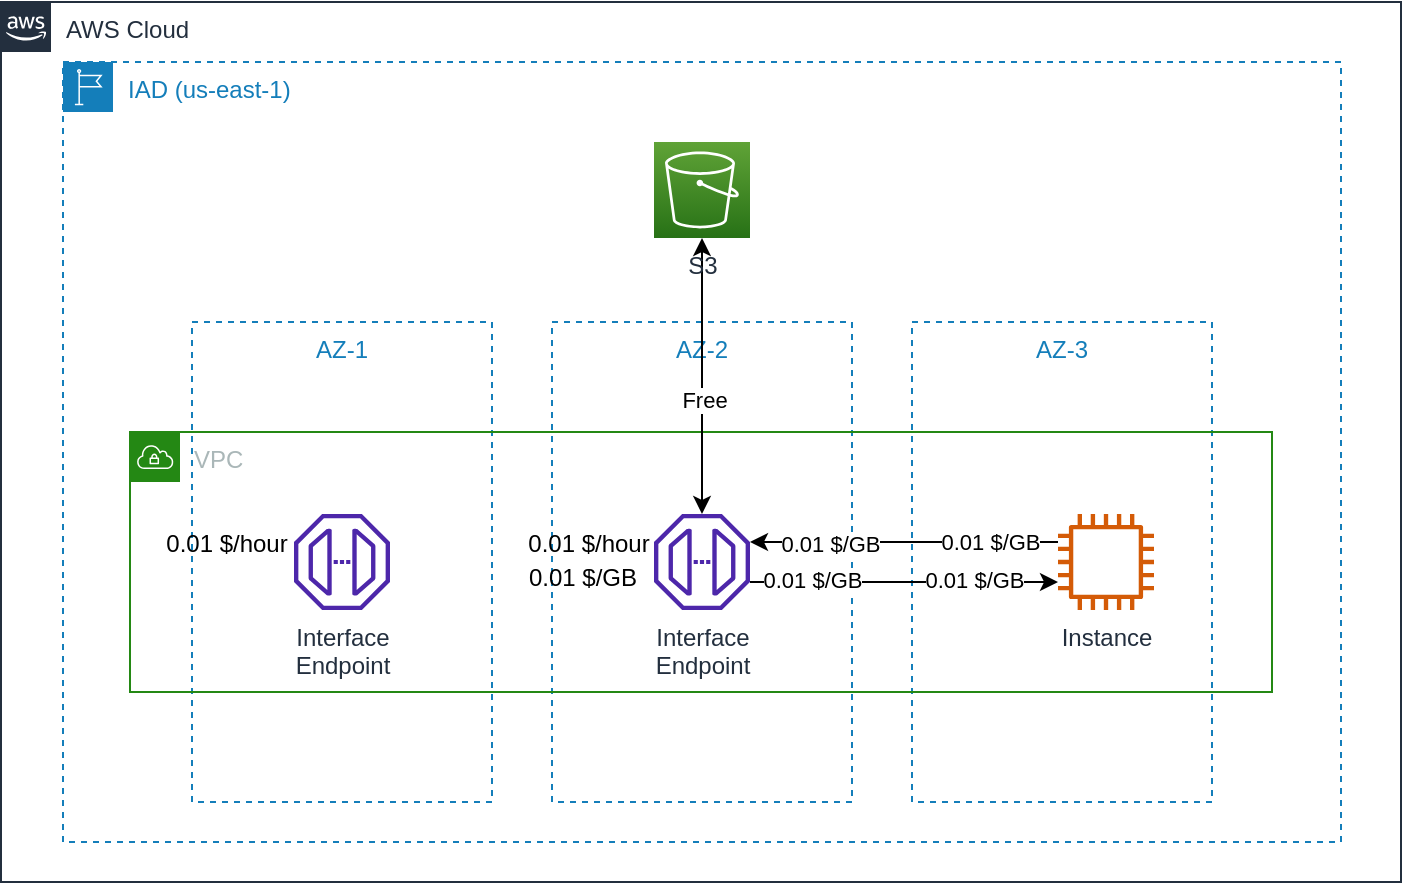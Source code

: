 <mxfile version="16.4.0" type="device"><diagram id="x0iwit3Uh8ERP3VuQOKV" name="第 1 页"><mxGraphModel dx="1106" dy="1003" grid="1" gridSize="10" guides="1" tooltips="1" connect="1" arrows="1" fold="1" page="1" pageScale="1" pageWidth="827" pageHeight="1169" math="0" shadow="0"><root><mxCell id="0"/><mxCell id="1" parent="0"/><mxCell id="rkclnNmVDhMZap2lycTd-14" value="AWS Cloud" style="points=[[0,0],[0.25,0],[0.5,0],[0.75,0],[1,0],[1,0.25],[1,0.5],[1,0.75],[1,1],[0.75,1],[0.5,1],[0.25,1],[0,1],[0,0.75],[0,0.5],[0,0.25]];outlineConnect=0;gradientColor=none;html=1;whiteSpace=wrap;fontSize=12;fontStyle=0;container=1;pointerEvents=0;collapsible=0;recursiveResize=0;shape=mxgraph.aws4.group;grIcon=mxgraph.aws4.group_aws_cloud_alt;strokeColor=#232F3E;fillColor=none;verticalAlign=top;align=left;spacingLeft=30;fontColor=#232F3E;dashed=0;" parent="1" vertex="1"><mxGeometry x="44.5" y="70" width="700" height="440" as="geometry"/></mxCell><mxCell id="rkclnNmVDhMZap2lycTd-13" value="IAD (us-east-1)" style="points=[[0,0],[0.25,0],[0.5,0],[0.75,0],[1,0],[1,0.25],[1,0.5],[1,0.75],[1,1],[0.75,1],[0.5,1],[0.25,1],[0,1],[0,0.75],[0,0.5],[0,0.25]];outlineConnect=0;gradientColor=none;html=1;whiteSpace=wrap;fontSize=12;fontStyle=0;container=0;pointerEvents=0;collapsible=0;recursiveResize=0;shape=mxgraph.aws4.group;grIcon=mxgraph.aws4.group_region;strokeColor=#147EBA;fillColor=none;verticalAlign=top;align=left;spacingLeft=30;fontColor=#147EBA;dashed=1;" parent="1" vertex="1"><mxGeometry x="75.5" y="100" width="639" height="390" as="geometry"/></mxCell><mxCell id="rkclnNmVDhMZap2lycTd-7" value="AZ-3" style="fillColor=none;strokeColor=#147EBA;dashed=1;verticalAlign=top;fontStyle=0;fontColor=#147EBA;" parent="1" vertex="1"><mxGeometry x="500" y="230" width="150" height="240" as="geometry"/></mxCell><mxCell id="rkclnNmVDhMZap2lycTd-2" value="AZ-1" style="fillColor=none;strokeColor=#147EBA;dashed=1;verticalAlign=top;fontStyle=0;fontColor=#147EBA;" parent="1" vertex="1"><mxGeometry x="140" y="230" width="150" height="240" as="geometry"/></mxCell><mxCell id="rkclnNmVDhMZap2lycTd-6" value="AZ-2" style="fillColor=none;strokeColor=#147EBA;dashed=1;verticalAlign=top;fontStyle=0;fontColor=#147EBA;" parent="1" vertex="1"><mxGeometry x="320" y="230" width="150" height="240" as="geometry"/></mxCell><mxCell id="rkclnNmVDhMZap2lycTd-10" value="VPC" style="points=[[0,0],[0.25,0],[0.5,0],[0.75,0],[1,0],[1,0.25],[1,0.5],[1,0.75],[1,1],[0.75,1],[0.5,1],[0.25,1],[0,1],[0,0.75],[0,0.5],[0,0.25]];outlineConnect=0;gradientColor=none;html=1;whiteSpace=wrap;fontSize=12;fontStyle=0;container=0;pointerEvents=0;collapsible=0;recursiveResize=0;shape=mxgraph.aws4.group;grIcon=mxgraph.aws4.group_vpc;strokeColor=#248814;fillColor=none;verticalAlign=top;align=left;spacingLeft=30;fontColor=#AAB7B8;dashed=0;" parent="1" vertex="1"><mxGeometry x="109" y="285" width="571" height="130" as="geometry"/></mxCell><mxCell id="rkclnNmVDhMZap2lycTd-15" style="edgeStyle=orthogonalEdgeStyle;rounded=0;orthogonalLoop=1;jettySize=auto;html=1;" parent="1" source="rkclnNmVDhMZap2lycTd-1" target="rkclnNmVDhMZap2lycTd-9" edge="1"><mxGeometry relative="1" as="geometry"><Array as="points"><mxPoint x="500" y="340"/><mxPoint x="500" y="340"/></Array></mxGeometry></mxCell><mxCell id="rkclnNmVDhMZap2lycTd-25" value="0.01 $/GB" style="edgeLabel;html=1;align=center;verticalAlign=middle;resizable=0;points=[];" parent="rkclnNmVDhMZap2lycTd-15" vertex="1" connectable="0"><mxGeometry x="-0.758" relative="1" as="geometry"><mxPoint x="-16" as="offset"/></mxGeometry></mxCell><mxCell id="tNc1UzSwhTMSOB2zVsyQ-1" value="0.01 $/GB" style="edgeLabel;html=1;align=center;verticalAlign=middle;resizable=0;points=[];" vertex="1" connectable="0" parent="rkclnNmVDhMZap2lycTd-15"><mxGeometry x="0.651" y="1" relative="1" as="geometry"><mxPoint x="13" as="offset"/></mxGeometry></mxCell><mxCell id="rkclnNmVDhMZap2lycTd-1" value="Instance" style="sketch=0;outlineConnect=0;fontColor=#232F3E;gradientColor=none;fillColor=#D45B07;strokeColor=none;dashed=0;verticalLabelPosition=bottom;verticalAlign=top;align=center;html=1;fontSize=12;fontStyle=0;aspect=fixed;pointerEvents=1;shape=mxgraph.aws4.instance2;" parent="1" vertex="1"><mxGeometry x="573" y="326" width="48" height="48" as="geometry"/></mxCell><mxCell id="rkclnNmVDhMZap2lycTd-8" value="Interface&lt;br&gt;Endpoint" style="sketch=0;outlineConnect=0;fontColor=#232F3E;gradientColor=none;fillColor=#4D27AA;strokeColor=none;dashed=0;verticalLabelPosition=bottom;verticalAlign=top;align=center;html=1;fontSize=12;fontStyle=0;aspect=fixed;pointerEvents=1;shape=mxgraph.aws4.endpoint;" parent="1" vertex="1"><mxGeometry x="191" y="326" width="48" height="48" as="geometry"/></mxCell><mxCell id="rkclnNmVDhMZap2lycTd-16" style="edgeStyle=orthogonalEdgeStyle;rounded=0;orthogonalLoop=1;jettySize=auto;html=1;" parent="1" source="rkclnNmVDhMZap2lycTd-9" target="rkclnNmVDhMZap2lycTd-1" edge="1"><mxGeometry relative="1" as="geometry"><Array as="points"><mxPoint x="500" y="360"/><mxPoint x="500" y="360"/></Array></mxGeometry></mxCell><mxCell id="rkclnNmVDhMZap2lycTd-26" value="0.01 $/GB" style="edgeLabel;html=1;align=center;verticalAlign=middle;resizable=0;points=[];" parent="rkclnNmVDhMZap2lycTd-16" vertex="1" connectable="0"><mxGeometry x="0.364" y="-2" relative="1" as="geometry"><mxPoint x="7" y="-3" as="offset"/></mxGeometry></mxCell><mxCell id="tNc1UzSwhTMSOB2zVsyQ-2" value="0.01 $/GB" style="edgeLabel;html=1;align=center;verticalAlign=middle;resizable=0;points=[];" vertex="1" connectable="0" parent="rkclnNmVDhMZap2lycTd-16"><mxGeometry x="-0.597" y="1" relative="1" as="geometry"><mxPoint as="offset"/></mxGeometry></mxCell><mxCell id="rkclnNmVDhMZap2lycTd-9" value="Interface&lt;br&gt;Endpoint" style="sketch=0;outlineConnect=0;fontColor=#232F3E;gradientColor=none;fillColor=#4D27AA;strokeColor=none;dashed=0;verticalLabelPosition=bottom;verticalAlign=top;align=center;html=1;fontSize=12;fontStyle=0;aspect=fixed;pointerEvents=1;shape=mxgraph.aws4.endpoint;" parent="1" vertex="1"><mxGeometry x="371" y="326" width="48" height="48" as="geometry"/></mxCell><mxCell id="rkclnNmVDhMZap2lycTd-22" style="edgeStyle=orthogonalEdgeStyle;rounded=0;orthogonalLoop=1;jettySize=auto;html=1;startArrow=classic;startFill=1;" parent="1" source="rkclnNmVDhMZap2lycTd-17" target="rkclnNmVDhMZap2lycTd-9" edge="1"><mxGeometry relative="1" as="geometry"/></mxCell><mxCell id="rkclnNmVDhMZap2lycTd-23" value="Free" style="edgeLabel;html=1;align=center;verticalAlign=middle;resizable=0;points=[];" parent="rkclnNmVDhMZap2lycTd-22" vertex="1" connectable="0"><mxGeometry x="0.174" y="1" relative="1" as="geometry"><mxPoint as="offset"/></mxGeometry></mxCell><mxCell id="rkclnNmVDhMZap2lycTd-17" value="S3" style="sketch=0;points=[[0,0,0],[0.25,0,0],[0.5,0,0],[0.75,0,0],[1,0,0],[0,1,0],[0.25,1,0],[0.5,1,0],[0.75,1,0],[1,1,0],[0,0.25,0],[0,0.5,0],[0,0.75,0],[1,0.25,0],[1,0.5,0],[1,0.75,0]];outlineConnect=0;fontColor=#232F3E;gradientColor=#60A337;gradientDirection=north;fillColor=#277116;strokeColor=#ffffff;dashed=0;verticalLabelPosition=bottom;verticalAlign=top;align=center;html=1;fontSize=12;fontStyle=0;aspect=fixed;shape=mxgraph.aws4.resourceIcon;resIcon=mxgraph.aws4.s3;" parent="1" vertex="1"><mxGeometry x="371" y="140" width="48" height="48" as="geometry"/></mxCell><mxCell id="rkclnNmVDhMZap2lycTd-18" value="0.01 $/hour" style="text;html=1;align=center;verticalAlign=middle;resizable=0;points=[];autosize=1;strokeColor=none;fillColor=none;" parent="1" vertex="1"><mxGeometry x="117" y="331" width="80" height="20" as="geometry"/></mxCell><mxCell id="rkclnNmVDhMZap2lycTd-19" value="0.01 $/hour" style="text;html=1;align=center;verticalAlign=middle;resizable=0;points=[];autosize=1;strokeColor=none;fillColor=none;" parent="1" vertex="1"><mxGeometry x="298" y="331" width="80" height="20" as="geometry"/></mxCell><mxCell id="rkclnNmVDhMZap2lycTd-24" value="0.01 $/GB" style="text;html=1;align=center;verticalAlign=middle;resizable=0;points=[];autosize=1;strokeColor=none;fillColor=none;" parent="1" vertex="1"><mxGeometry x="300" y="348" width="70" height="20" as="geometry"/></mxCell></root></mxGraphModel></diagram></mxfile>
